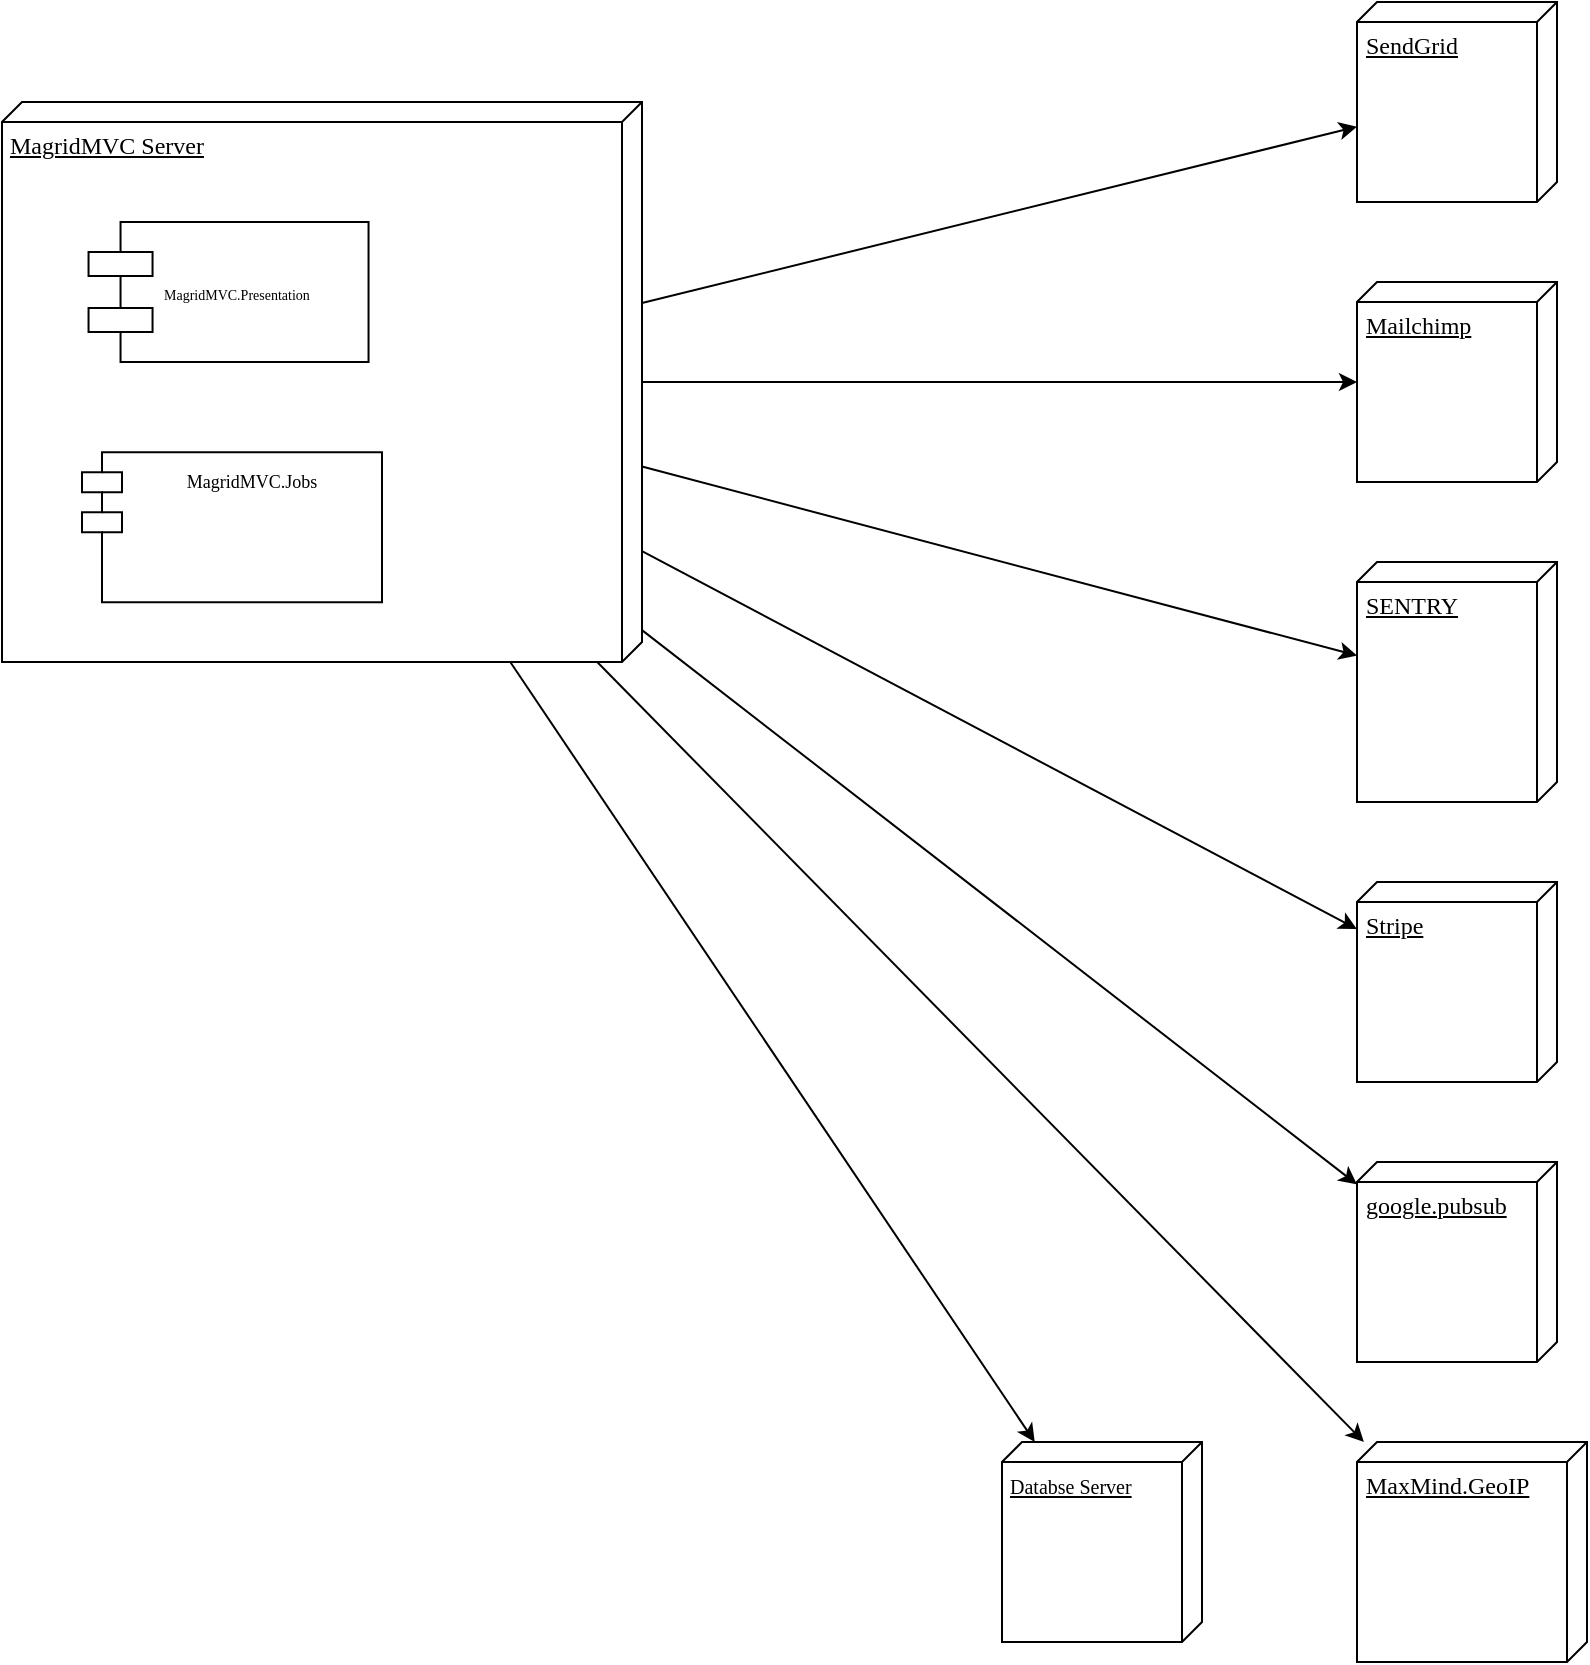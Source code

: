 <mxfile version="24.7.17">
  <diagram name="Page-1" id="5f0bae14-7c28-e335-631c-24af17079c00">
    <mxGraphModel dx="1687" dy="878" grid="1" gridSize="10" guides="1" tooltips="1" connect="1" arrows="1" fold="1" page="1" pageScale="1" pageWidth="1100" pageHeight="850" background="none" math="0" shadow="0">
      <root>
        <mxCell id="0" />
        <mxCell id="1" parent="0" />
        <mxCell id="dprkCFbUmUXwXdYqhsrh-31" style="edgeStyle=orthogonalEdgeStyle;rounded=0;orthogonalLoop=1;jettySize=auto;html=1;entryDx=55;entryDy=100;entryPerimeter=0;noEdgeStyle=1;" edge="1" parent="1" source="39150e848f15840c-1" target="dprkCFbUmUXwXdYqhsrh-18">
          <mxGeometry relative="1" as="geometry" />
        </mxCell>
        <mxCell id="dprkCFbUmUXwXdYqhsrh-44" style="edgeStyle=orthogonalEdgeStyle;rounded=0;orthogonalLoop=1;jettySize=auto;html=1;" edge="1" parent="1" source="39150e848f15840c-1" target="dprkCFbUmUXwXdYqhsrh-12">
          <mxGeometry relative="1" as="geometry" />
        </mxCell>
        <mxCell id="39150e848f15840c-1" value="MagridMVC Server" style="verticalAlign=top;align=left;spacingTop=8;spacingLeft=2;spacingRight=12;shape=cube;size=10;direction=south;fontStyle=4;html=1;rounded=0;shadow=0;comic=0;labelBackgroundColor=none;strokeWidth=1;fontFamily=Verdana;fontSize=12" parent="1" vertex="1">
          <mxGeometry x="70" y="70" width="320" height="280" as="geometry" />
        </mxCell>
        <mxCell id="39150e848f15840c-5" value="&lt;font style=&quot;font-size: 7px;&quot;&gt;MagridMVC.Presentation&lt;/font&gt;" style="shape=component;align=left;spacingLeft=36;rounded=0;shadow=0;comic=0;labelBackgroundColor=none;strokeWidth=1;fontFamily=Verdana;fontSize=12;html=1;" parent="1" vertex="1">
          <mxGeometry x="113.27" y="130" width="140" height="70" as="geometry" />
        </mxCell>
        <mxCell id="39150e848f15840c-3" value="SendGrid&lt;div&gt;&lt;br&gt;&lt;/div&gt;" style="verticalAlign=top;align=left;spacingTop=8;spacingLeft=2;spacingRight=12;shape=cube;size=10;direction=south;fontStyle=4;html=1;rounded=0;shadow=0;comic=0;labelBackgroundColor=none;strokeWidth=1;fontFamily=Verdana;fontSize=12" parent="1" vertex="1">
          <mxGeometry x="747.5" y="20" width="100" height="100" as="geometry" />
        </mxCell>
        <mxCell id="dprkCFbUmUXwXdYqhsrh-12" value="&lt;div&gt;Mailchimp&lt;/div&gt;" style="verticalAlign=top;align=left;spacingTop=8;spacingLeft=2;spacingRight=12;shape=cube;size=10;direction=south;fontStyle=4;html=1;rounded=0;shadow=0;comic=0;labelBackgroundColor=none;strokeWidth=1;fontFamily=Verdana;fontSize=12" vertex="1" parent="1">
          <mxGeometry x="747.5" y="160" width="100" height="100" as="geometry" />
        </mxCell>
        <mxCell id="dprkCFbUmUXwXdYqhsrh-13" value="&lt;div&gt;SENTRY&lt;/div&gt;" style="verticalAlign=top;align=left;spacingTop=8;spacingLeft=2;spacingRight=12;shape=cube;size=10;direction=south;fontStyle=4;html=1;rounded=0;shadow=0;comic=0;labelBackgroundColor=none;strokeWidth=1;fontFamily=Verdana;fontSize=12" vertex="1" parent="1">
          <mxGeometry x="747.5" y="300" width="100" height="120" as="geometry" />
        </mxCell>
        <mxCell id="dprkCFbUmUXwXdYqhsrh-14" value="&lt;div&gt;Stripe&lt;/div&gt;" style="verticalAlign=top;align=left;spacingTop=8;spacingLeft=2;spacingRight=12;shape=cube;size=10;direction=south;fontStyle=4;html=1;rounded=0;shadow=0;comic=0;labelBackgroundColor=none;strokeWidth=1;fontFamily=Verdana;fontSize=12" vertex="1" parent="1">
          <mxGeometry x="747.5" y="460" width="100" height="100" as="geometry" />
        </mxCell>
        <mxCell id="dprkCFbUmUXwXdYqhsrh-15" value="&lt;div&gt;google.pubsub&lt;/div&gt;" style="verticalAlign=top;align=left;spacingTop=8;spacingLeft=2;spacingRight=12;shape=cube;size=10;direction=south;fontStyle=4;html=1;rounded=0;shadow=0;comic=0;labelBackgroundColor=none;strokeWidth=1;fontFamily=Verdana;fontSize=12" vertex="1" parent="1">
          <mxGeometry x="747.5" y="600" width="100" height="100" as="geometry" />
        </mxCell>
        <mxCell id="dprkCFbUmUXwXdYqhsrh-16" value="&lt;div&gt;MaxMind.GeoIP&lt;/div&gt;" style="verticalAlign=top;align=left;spacingTop=8;spacingLeft=2;spacingRight=12;shape=cube;size=10;direction=south;fontStyle=4;html=1;rounded=0;shadow=0;comic=0;labelBackgroundColor=none;strokeWidth=1;fontFamily=Verdana;fontSize=12;flipH=0;flipV=0;" vertex="1" parent="1">
          <mxGeometry x="747.5" y="740" width="115" height="110" as="geometry" />
        </mxCell>
        <mxCell id="dprkCFbUmUXwXdYqhsrh-18" value="&lt;div&gt;&lt;font style=&quot;font-size: 10px;&quot;&gt;Databse Server&lt;/font&gt;&lt;/div&gt;" style="verticalAlign=top;align=left;spacingTop=8;spacingLeft=2;spacingRight=12;shape=cube;size=10;direction=south;fontStyle=4;html=1;rounded=0;shadow=0;comic=0;labelBackgroundColor=none;strokeWidth=1;fontFamily=Verdana;fontSize=12" vertex="1" parent="1">
          <mxGeometry x="570" y="740" width="100" height="100" as="geometry" />
        </mxCell>
        <mxCell id="dprkCFbUmUXwXdYqhsrh-23" value="&lt;span style=&quot;font-family: Verdana; text-align: left; text-wrap: nowrap;&quot;&gt;&lt;font style=&quot;font-size: 9px;&quot;&gt;MagridMVC.Jobs&lt;/font&gt;&lt;/span&gt;" style="shape=module;align=left;spacingLeft=20;align=center;verticalAlign=top;whiteSpace=wrap;html=1;" vertex="1" parent="1">
          <mxGeometry x="110" y="245.08" width="150" height="75" as="geometry" />
        </mxCell>
        <mxCell id="dprkCFbUmUXwXdYqhsrh-33" style="edgeStyle=orthogonalEdgeStyle;rounded=0;orthogonalLoop=1;jettySize=auto;html=1;entryDx=65;entryDy=100;entryPerimeter=0;noEdgeStyle=1;" edge="1" parent="1" source="39150e848f15840c-1" target="dprkCFbUmUXwXdYqhsrh-13">
          <mxGeometry relative="1" as="geometry" />
        </mxCell>
        <mxCell id="dprkCFbUmUXwXdYqhsrh-35" style="edgeStyle=orthogonalEdgeStyle;rounded=0;orthogonalLoop=1;jettySize=auto;html=1;entryDx=0;entryDy=0;entryPerimeter=0;noEdgeStyle=1;" edge="1" parent="1" source="39150e848f15840c-1" target="39150e848f15840c-3">
          <mxGeometry relative="1" as="geometry" />
        </mxCell>
        <mxCell id="dprkCFbUmUXwXdYqhsrh-38" style="edgeStyle=orthogonalEdgeStyle;rounded=0;orthogonalLoop=1;jettySize=auto;html=1;entryDx=0;entryDy=0;entryPerimeter=0;noEdgeStyle=1;" edge="1" parent="1" source="39150e848f15840c-1" target="dprkCFbUmUXwXdYqhsrh-16">
          <mxGeometry relative="1" as="geometry" />
        </mxCell>
        <mxCell id="dprkCFbUmUXwXdYqhsrh-41" style="edgeStyle=orthogonalEdgeStyle;rounded=0;orthogonalLoop=1;jettySize=auto;html=1;entryDx=55;entryDy=100;entryPerimeter=0;noEdgeStyle=1;" edge="1" parent="1" source="39150e848f15840c-1" target="dprkCFbUmUXwXdYqhsrh-15">
          <mxGeometry relative="1" as="geometry" />
        </mxCell>
        <mxCell id="dprkCFbUmUXwXdYqhsrh-42" style="edgeStyle=orthogonalEdgeStyle;rounded=0;orthogonalLoop=1;jettySize=auto;html=1;entryDx=55;entryDy=100;entryPerimeter=0;noEdgeStyle=1;" edge="1" parent="1" source="39150e848f15840c-1" target="dprkCFbUmUXwXdYqhsrh-14">
          <mxGeometry relative="1" as="geometry" />
        </mxCell>
      </root>
    </mxGraphModel>
  </diagram>
</mxfile>
